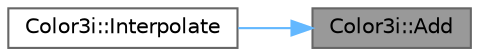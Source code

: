 digraph "Color3i::Add"
{
 // LATEX_PDF_SIZE
  bgcolor="transparent";
  edge [fontname=Helvetica,fontsize=10,labelfontname=Helvetica,labelfontsize=10];
  node [fontname=Helvetica,fontsize=10,shape=box,height=0.2,width=0.4];
  rankdir="RL";
  Node1 [id="Node000001",label="Color3i::Add",height=0.2,width=0.4,color="gray40", fillcolor="grey60", style="filled", fontcolor="black",tooltip=" "];
  Node1 -> Node2 [id="edge1_Node000001_Node000002",dir="back",color="steelblue1",style="solid",tooltip=" "];
  Node2 [id="Node000002",label="Color3i::Interpolate",height=0.2,width=0.4,color="grey40", fillcolor="white", style="filled",URL="$de/d12/struct_color3i_a6922d9706496f50eae0ff94281457e2f.html#a6922d9706496f50eae0ff94281457e2f",tooltip=" "];
}
